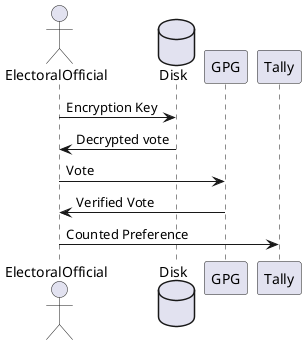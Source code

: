 @startuml
actor ElectoralOfficial
database Disk
ElectoralOfficial -> Disk: Encryption Key
Disk -> ElectoralOfficial: Decrypted vote
ElectoralOfficial -> GPG: Vote
GPG -> ElectoralOfficial: Verified Vote
ElectoralOfficial -> Tally: Counted Preference
@enduml